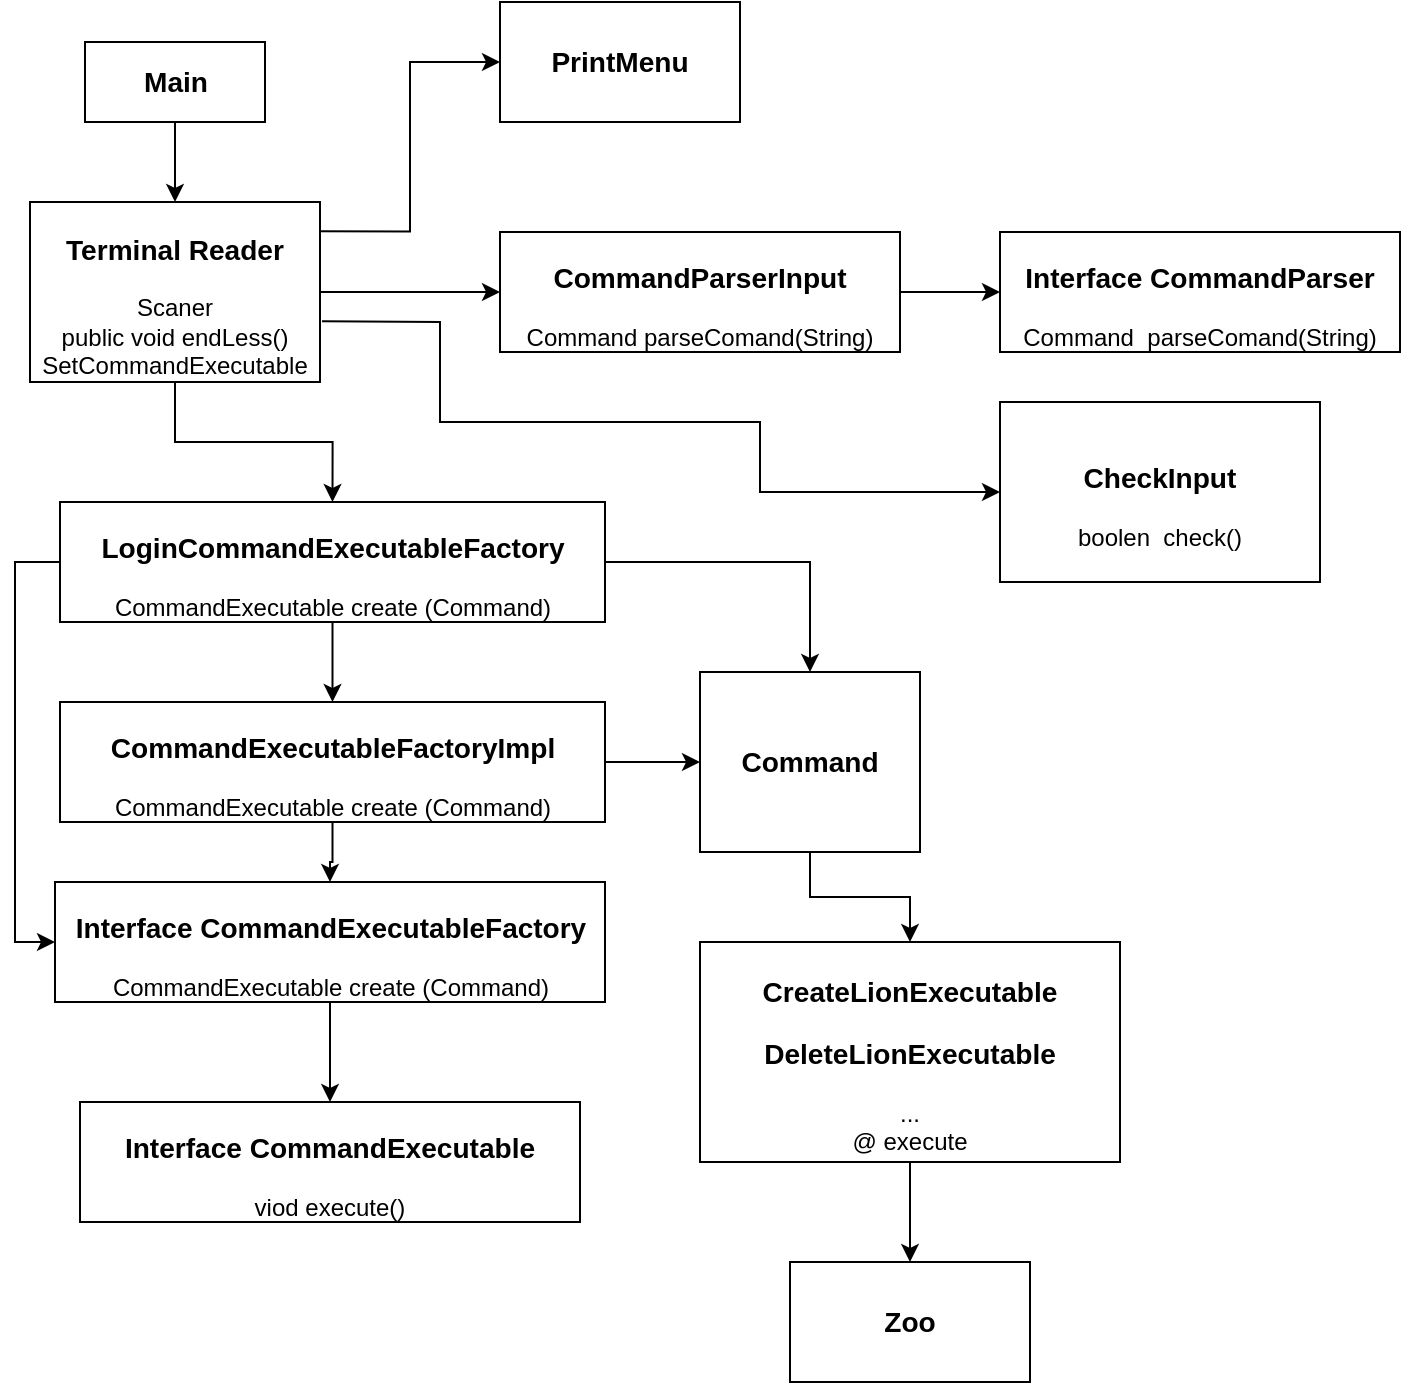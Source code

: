 <mxfile version="20.5.3" type="embed"><diagram id="kDkwM4_t6CrOr6_Z5UCp" name="Page-1"><mxGraphModel dx="669" dy="582" grid="1" gridSize="10" guides="1" tooltips="1" connect="1" arrows="1" fold="1" page="1" pageScale="1" pageWidth="850" pageHeight="1100" math="0" shadow="0"><root><mxCell id="0"/><mxCell id="1" parent="0"/><mxCell id="4" value="" style="edgeStyle=orthogonalEdgeStyle;rounded=0;orthogonalLoop=1;jettySize=auto;html=1;fontColor=#000000;" parent="1" source="2" target="3" edge="1"><mxGeometry relative="1" as="geometry"/></mxCell><mxCell id="2" value="&lt;h3&gt;Main&lt;/h3&gt;" style="rounded=0;whiteSpace=wrap;html=1;" parent="1" vertex="1"><mxGeometry x="52.5" y="40" width="90" height="40" as="geometry"/></mxCell><mxCell id="19" style="edgeStyle=orthogonalEdgeStyle;rounded=0;orthogonalLoop=1;jettySize=auto;html=1;entryX=0;entryY=0.5;entryDx=0;entryDy=0;fontColor=#000000;exitX=0.993;exitY=0.163;exitDx=0;exitDy=0;exitPerimeter=0;" parent="1" source="3" target="15" edge="1"><mxGeometry relative="1" as="geometry"/></mxCell><mxCell id="44" style="edgeStyle=orthogonalEdgeStyle;rounded=0;orthogonalLoop=1;jettySize=auto;html=1;entryX=0.5;entryY=0;entryDx=0;entryDy=0;fontSize=14;" parent="1" source="3" target="42" edge="1"><mxGeometry relative="1" as="geometry"/></mxCell><mxCell id="54" style="edgeStyle=orthogonalEdgeStyle;rounded=0;orthogonalLoop=1;jettySize=auto;html=1;entryX=0;entryY=0.5;entryDx=0;entryDy=0;" edge="1" parent="1" source="3" target="35"><mxGeometry relative="1" as="geometry"/></mxCell><mxCell id="3" value="&lt;h3&gt;Terminal Reader&lt;/h3&gt;Scaner&lt;br&gt;public void endLess()&lt;br&gt;SetCommandExecutable" style="rounded=0;whiteSpace=wrap;html=1;" parent="1" vertex="1"><mxGeometry x="25" y="120" width="145" height="90" as="geometry"/></mxCell><mxCell id="5" value="&lt;h3&gt;Interface CommandParser&lt;/h3&gt;Command&amp;nbsp; parseComand(String)" style="rounded=0;whiteSpace=wrap;html=1;fontColor=#000000;" parent="1" vertex="1"><mxGeometry x="510" y="135" width="200" height="60" as="geometry"/></mxCell><mxCell id="34" style="edgeStyle=orthogonalEdgeStyle;rounded=0;orthogonalLoop=1;jettySize=auto;html=1;entryX=0.5;entryY=0;entryDx=0;entryDy=0;" parent="1" source="6" target="9" edge="1"><mxGeometry relative="1" as="geometry"/></mxCell><mxCell id="6" value="&lt;h3 style=&quot;font-size: 14px;&quot;&gt;&lt;span style=&quot;background-color: initial;&quot;&gt;Interface&lt;/span&gt;&amp;nbsp;CommandExecutableFactory&lt;/h3&gt;CommandExecutable create (Command)" style="rounded=0;whiteSpace=wrap;html=1;fontColor=#000000;" parent="1" vertex="1"><mxGeometry x="37.5" y="460" width="275" height="60" as="geometry"/></mxCell><mxCell id="9" value="&lt;h3&gt;Interface CommandExecutable&lt;/h3&gt;viod execute()" style="rounded=0;whiteSpace=wrap;html=1;fontColor=#000000;" parent="1" vertex="1"><mxGeometry x="50" y="570" width="250" height="60" as="geometry"/></mxCell><mxCell id="53" style="edgeStyle=orthogonalEdgeStyle;rounded=0;orthogonalLoop=1;jettySize=auto;html=1;" edge="1" parent="1" source="10" target="22"><mxGeometry relative="1" as="geometry"/></mxCell><mxCell id="10" value="&lt;h3&gt;CreateLionExecutable&lt;/h3&gt;&lt;div&gt;&lt;h3&gt;DeleteLionExecutable&lt;/h3&gt;&lt;/div&gt;&lt;div&gt;...&lt;/div&gt;@ execute" style="rounded=0;whiteSpace=wrap;html=1;fontColor=#000000;" parent="1" vertex="1"><mxGeometry x="360" y="490" width="210" height="110" as="geometry"/></mxCell><mxCell id="52" style="edgeStyle=orthogonalEdgeStyle;rounded=0;orthogonalLoop=1;jettySize=auto;html=1;entryX=0.5;entryY=0;entryDx=0;entryDy=0;" edge="1" parent="1" source="14" target="10"><mxGeometry relative="1" as="geometry"><mxPoint x="430" y="480" as="targetPoint"/></mxGeometry></mxCell><mxCell id="14" value="&lt;h3&gt;Command&lt;/h3&gt;" style="rounded=0;whiteSpace=wrap;html=1;strokeColor=default;fontColor=#000000;fillColor=none;" parent="1" vertex="1"><mxGeometry x="360" y="355" width="110" height="90" as="geometry"/></mxCell><mxCell id="15" value="&lt;h3&gt;PrintMenu&lt;/h3&gt;" style="rounded=0;whiteSpace=wrap;html=1;strokeColor=default;fontColor=#000000;fillColor=none;" parent="1" vertex="1"><mxGeometry x="260" y="20" width="120" height="60" as="geometry"/></mxCell><mxCell id="22" value="&lt;h3&gt;Zoo&lt;/h3&gt;" style="rounded=0;whiteSpace=wrap;html=1;strokeColor=default;fontColor=#000000;fillColor=none;" parent="1" vertex="1"><mxGeometry x="405" y="650" width="120" height="60" as="geometry"/></mxCell><mxCell id="24" value="&lt;h3&gt;CheckInput&lt;/h3&gt;boolen&amp;nbsp; check()" style="rounded=0;whiteSpace=wrap;html=1;strokeColor=default;fontColor=#000000;fillColor=none;" parent="1" vertex="1"><mxGeometry x="510" y="220" width="160" height="90" as="geometry"/></mxCell><mxCell id="32" value="" style="endArrow=classic;html=1;rounded=0;fontColor=#000000;entryX=0;entryY=0.5;entryDx=0;entryDy=0;exitX=1.007;exitY=0.663;exitDx=0;exitDy=0;exitPerimeter=0;" parent="1" source="3" target="24" edge="1"><mxGeometry width="50" height="50" relative="1" as="geometry"><mxPoint x="310" y="240" as="sourcePoint"/><mxPoint x="360" y="190" as="targetPoint"/><Array as="points"><mxPoint x="230" y="180"/><mxPoint x="230" y="230"/><mxPoint x="390" y="230"/><mxPoint x="390" y="265"/></Array></mxGeometry></mxCell><mxCell id="55" style="edgeStyle=orthogonalEdgeStyle;rounded=0;orthogonalLoop=1;jettySize=auto;html=1;entryX=0;entryY=0.5;entryDx=0;entryDy=0;" edge="1" parent="1" source="35" target="5"><mxGeometry relative="1" as="geometry"/></mxCell><mxCell id="35" value="&lt;h3&gt;CommandParserInput&lt;/h3&gt;Command parseComand(String)" style="rounded=0;whiteSpace=wrap;html=1;" parent="1" vertex="1"><mxGeometry x="260" y="135" width="200" height="60" as="geometry"/></mxCell><mxCell id="43" style="edgeStyle=orthogonalEdgeStyle;rounded=0;orthogonalLoop=1;jettySize=auto;html=1;entryX=0.5;entryY=0;entryDx=0;entryDy=0;fontSize=14;startArrow=none;" parent="1" source="46" target="6" edge="1"><mxGeometry relative="1" as="geometry"/></mxCell><mxCell id="48" style="edgeStyle=orthogonalEdgeStyle;rounded=0;orthogonalLoop=1;jettySize=auto;html=1;entryX=0.5;entryY=0;entryDx=0;entryDy=0;" edge="1" parent="1" source="42" target="46"><mxGeometry relative="1" as="geometry"/></mxCell><mxCell id="49" style="edgeStyle=orthogonalEdgeStyle;rounded=0;orthogonalLoop=1;jettySize=auto;html=1;entryX=0;entryY=0.5;entryDx=0;entryDy=0;exitX=0;exitY=0.5;exitDx=0;exitDy=0;" edge="1" parent="1" source="42" target="6"><mxGeometry relative="1" as="geometry"/></mxCell><mxCell id="56" style="edgeStyle=orthogonalEdgeStyle;rounded=0;orthogonalLoop=1;jettySize=auto;html=1;" edge="1" parent="1" source="42" target="14"><mxGeometry relative="1" as="geometry"/></mxCell><mxCell id="42" value="&lt;h3&gt;LoginCommandExecutableFactory&lt;/h3&gt;CommandExecutable create (Command)" style="rounded=0;whiteSpace=wrap;html=1;" parent="1" vertex="1"><mxGeometry x="40" y="270" width="272.5" height="60" as="geometry"/></mxCell><mxCell id="50" style="edgeStyle=orthogonalEdgeStyle;rounded=0;orthogonalLoop=1;jettySize=auto;html=1;entryX=0;entryY=0.5;entryDx=0;entryDy=0;" edge="1" parent="1" source="46" target="14"><mxGeometry relative="1" as="geometry"/></mxCell><mxCell id="46" value="&lt;h3&gt;CommandExecutableFactoryImpl&lt;/h3&gt;CommandExecutable create (Command)" style="rounded=0;whiteSpace=wrap;html=1;" parent="1" vertex="1"><mxGeometry x="40" y="370" width="272.5" height="60" as="geometry"/></mxCell></root></mxGraphModel></diagram></mxfile>